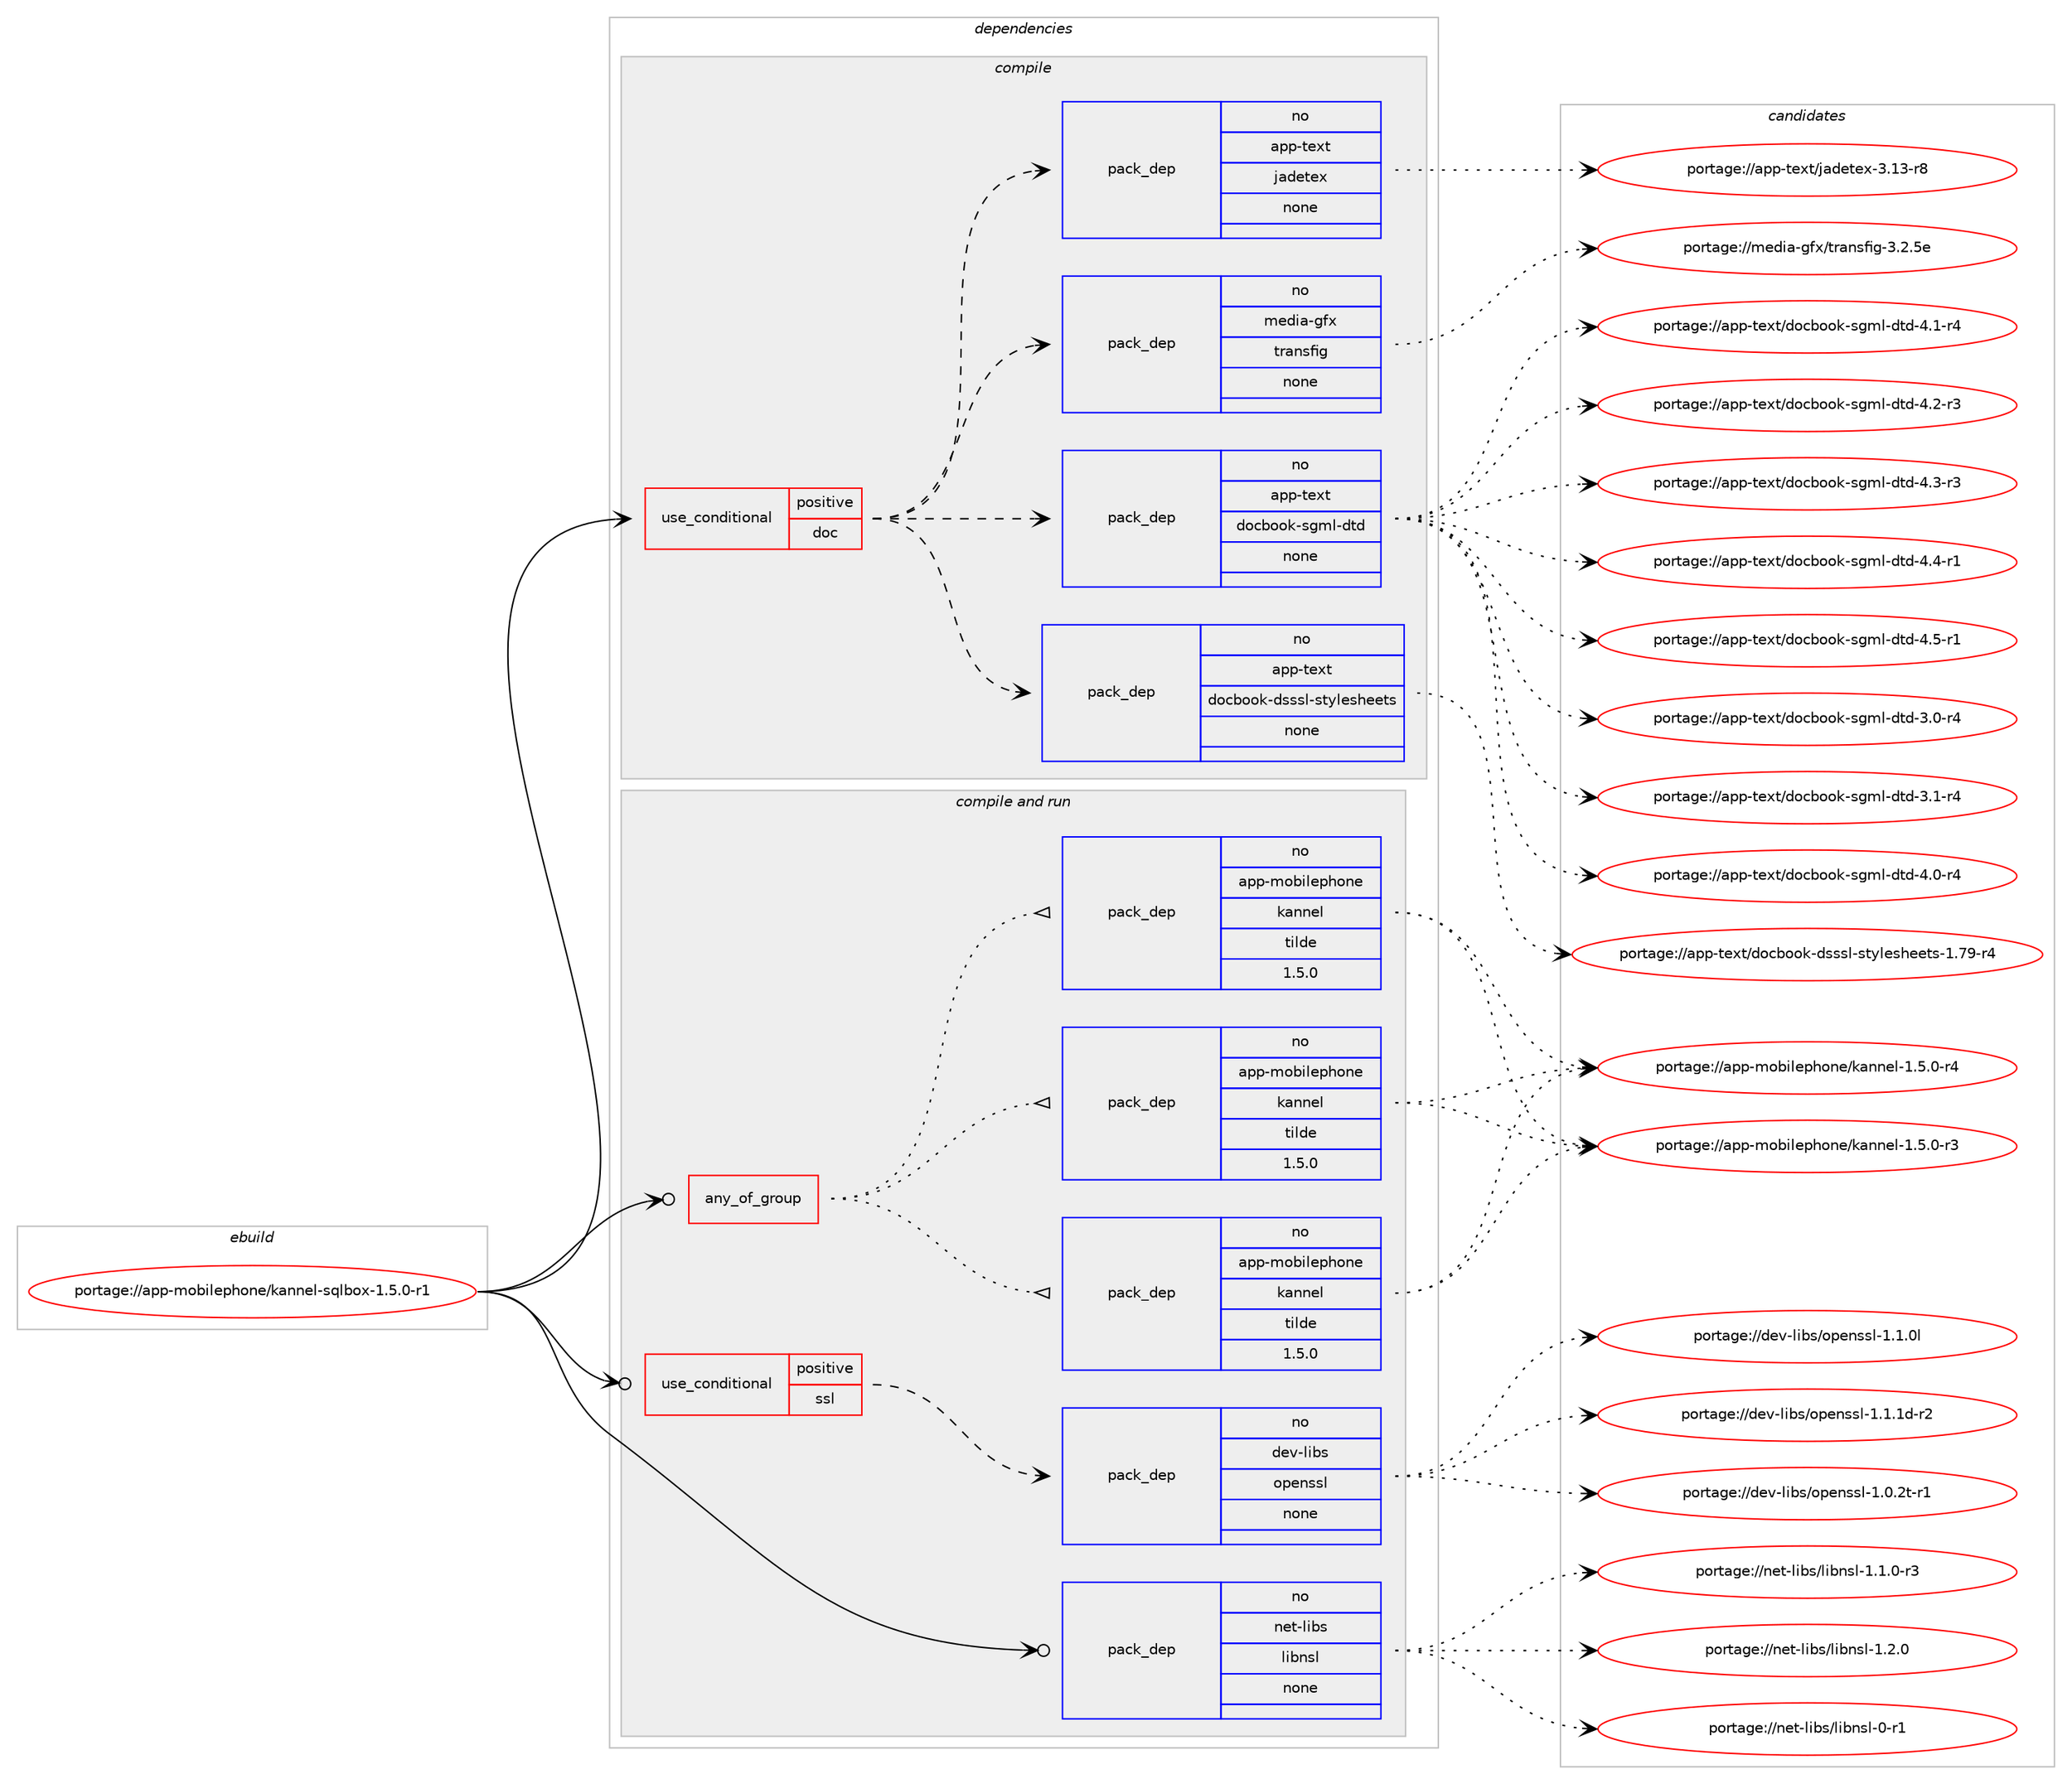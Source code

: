 digraph prolog {

# *************
# Graph options
# *************

newrank=true;
concentrate=true;
compound=true;
graph [rankdir=LR,fontname=Helvetica,fontsize=10,ranksep=1.5];#, ranksep=2.5, nodesep=0.2];
edge  [arrowhead=vee];
node  [fontname=Helvetica,fontsize=10];

# **********
# The ebuild
# **********

subgraph cluster_leftcol {
color=gray;
rank=same;
label=<<i>ebuild</i>>;
id [label="portage://app-mobilephone/kannel-sqlbox-1.5.0-r1", color=red, width=4, href="../app-mobilephone/kannel-sqlbox-1.5.0-r1.svg"];
}

# ****************
# The dependencies
# ****************

subgraph cluster_midcol {
color=gray;
label=<<i>dependencies</i>>;
subgraph cluster_compile {
fillcolor="#eeeeee";
style=filled;
label=<<i>compile</i>>;
subgraph cond9277 {
dependency37058 [label=<<TABLE BORDER="0" CELLBORDER="1" CELLSPACING="0" CELLPADDING="4"><TR><TD ROWSPAN="3" CELLPADDING="10">use_conditional</TD></TR><TR><TD>positive</TD></TR><TR><TD>doc</TD></TR></TABLE>>, shape=none, color=red];
subgraph pack27159 {
dependency37059 [label=<<TABLE BORDER="0" CELLBORDER="1" CELLSPACING="0" CELLPADDING="4" WIDTH="220"><TR><TD ROWSPAN="6" CELLPADDING="30">pack_dep</TD></TR><TR><TD WIDTH="110">no</TD></TR><TR><TD>media-gfx</TD></TR><TR><TD>transfig</TD></TR><TR><TD>none</TD></TR><TR><TD></TD></TR></TABLE>>, shape=none, color=blue];
}
dependency37058:e -> dependency37059:w [weight=20,style="dashed",arrowhead="vee"];
subgraph pack27160 {
dependency37060 [label=<<TABLE BORDER="0" CELLBORDER="1" CELLSPACING="0" CELLPADDING="4" WIDTH="220"><TR><TD ROWSPAN="6" CELLPADDING="30">pack_dep</TD></TR><TR><TD WIDTH="110">no</TD></TR><TR><TD>app-text</TD></TR><TR><TD>jadetex</TD></TR><TR><TD>none</TD></TR><TR><TD></TD></TR></TABLE>>, shape=none, color=blue];
}
dependency37058:e -> dependency37060:w [weight=20,style="dashed",arrowhead="vee"];
subgraph pack27161 {
dependency37061 [label=<<TABLE BORDER="0" CELLBORDER="1" CELLSPACING="0" CELLPADDING="4" WIDTH="220"><TR><TD ROWSPAN="6" CELLPADDING="30">pack_dep</TD></TR><TR><TD WIDTH="110">no</TD></TR><TR><TD>app-text</TD></TR><TR><TD>docbook-dsssl-stylesheets</TD></TR><TR><TD>none</TD></TR><TR><TD></TD></TR></TABLE>>, shape=none, color=blue];
}
dependency37058:e -> dependency37061:w [weight=20,style="dashed",arrowhead="vee"];
subgraph pack27162 {
dependency37062 [label=<<TABLE BORDER="0" CELLBORDER="1" CELLSPACING="0" CELLPADDING="4" WIDTH="220"><TR><TD ROWSPAN="6" CELLPADDING="30">pack_dep</TD></TR><TR><TD WIDTH="110">no</TD></TR><TR><TD>app-text</TD></TR><TR><TD>docbook-sgml-dtd</TD></TR><TR><TD>none</TD></TR><TR><TD></TD></TR></TABLE>>, shape=none, color=blue];
}
dependency37058:e -> dependency37062:w [weight=20,style="dashed",arrowhead="vee"];
}
id:e -> dependency37058:w [weight=20,style="solid",arrowhead="vee"];
}
subgraph cluster_compileandrun {
fillcolor="#eeeeee";
style=filled;
label=<<i>compile and run</i>>;
subgraph any606 {
dependency37063 [label=<<TABLE BORDER="0" CELLBORDER="1" CELLSPACING="0" CELLPADDING="4"><TR><TD CELLPADDING="10">any_of_group</TD></TR></TABLE>>, shape=none, color=red];subgraph pack27163 {
dependency37064 [label=<<TABLE BORDER="0" CELLBORDER="1" CELLSPACING="0" CELLPADDING="4" WIDTH="220"><TR><TD ROWSPAN="6" CELLPADDING="30">pack_dep</TD></TR><TR><TD WIDTH="110">no</TD></TR><TR><TD>app-mobilephone</TD></TR><TR><TD>kannel</TD></TR><TR><TD>tilde</TD></TR><TR><TD>1.5.0</TD></TR></TABLE>>, shape=none, color=blue];
}
dependency37063:e -> dependency37064:w [weight=20,style="dotted",arrowhead="oinv"];
subgraph pack27164 {
dependency37065 [label=<<TABLE BORDER="0" CELLBORDER="1" CELLSPACING="0" CELLPADDING="4" WIDTH="220"><TR><TD ROWSPAN="6" CELLPADDING="30">pack_dep</TD></TR><TR><TD WIDTH="110">no</TD></TR><TR><TD>app-mobilephone</TD></TR><TR><TD>kannel</TD></TR><TR><TD>tilde</TD></TR><TR><TD>1.5.0</TD></TR></TABLE>>, shape=none, color=blue];
}
dependency37063:e -> dependency37065:w [weight=20,style="dotted",arrowhead="oinv"];
subgraph pack27165 {
dependency37066 [label=<<TABLE BORDER="0" CELLBORDER="1" CELLSPACING="0" CELLPADDING="4" WIDTH="220"><TR><TD ROWSPAN="6" CELLPADDING="30">pack_dep</TD></TR><TR><TD WIDTH="110">no</TD></TR><TR><TD>app-mobilephone</TD></TR><TR><TD>kannel</TD></TR><TR><TD>tilde</TD></TR><TR><TD>1.5.0</TD></TR></TABLE>>, shape=none, color=blue];
}
dependency37063:e -> dependency37066:w [weight=20,style="dotted",arrowhead="oinv"];
}
id:e -> dependency37063:w [weight=20,style="solid",arrowhead="odotvee"];
subgraph cond9278 {
dependency37067 [label=<<TABLE BORDER="0" CELLBORDER="1" CELLSPACING="0" CELLPADDING="4"><TR><TD ROWSPAN="3" CELLPADDING="10">use_conditional</TD></TR><TR><TD>positive</TD></TR><TR><TD>ssl</TD></TR></TABLE>>, shape=none, color=red];
subgraph pack27166 {
dependency37068 [label=<<TABLE BORDER="0" CELLBORDER="1" CELLSPACING="0" CELLPADDING="4" WIDTH="220"><TR><TD ROWSPAN="6" CELLPADDING="30">pack_dep</TD></TR><TR><TD WIDTH="110">no</TD></TR><TR><TD>dev-libs</TD></TR><TR><TD>openssl</TD></TR><TR><TD>none</TD></TR><TR><TD></TD></TR></TABLE>>, shape=none, color=blue];
}
dependency37067:e -> dependency37068:w [weight=20,style="dashed",arrowhead="vee"];
}
id:e -> dependency37067:w [weight=20,style="solid",arrowhead="odotvee"];
subgraph pack27167 {
dependency37069 [label=<<TABLE BORDER="0" CELLBORDER="1" CELLSPACING="0" CELLPADDING="4" WIDTH="220"><TR><TD ROWSPAN="6" CELLPADDING="30">pack_dep</TD></TR><TR><TD WIDTH="110">no</TD></TR><TR><TD>net-libs</TD></TR><TR><TD>libnsl</TD></TR><TR><TD>none</TD></TR><TR><TD></TD></TR></TABLE>>, shape=none, color=blue];
}
id:e -> dependency37069:w [weight=20,style="solid",arrowhead="odotvee"];
}
subgraph cluster_run {
fillcolor="#eeeeee";
style=filled;
label=<<i>run</i>>;
}
}

# **************
# The candidates
# **************

subgraph cluster_choices {
rank=same;
color=gray;
label=<<i>candidates</i>>;

subgraph choice27159 {
color=black;
nodesep=1;
choiceportage10910110010597451031021204711611497110115102105103455146504653101 [label="portage://media-gfx/transfig-3.2.5e", color=red, width=4,href="../media-gfx/transfig-3.2.5e.svg"];
dependency37059:e -> choiceportage10910110010597451031021204711611497110115102105103455146504653101:w [style=dotted,weight="100"];
}
subgraph choice27160 {
color=black;
nodesep=1;
choiceportage9711211245116101120116471069710010111610112045514649514511456 [label="portage://app-text/jadetex-3.13-r8", color=red, width=4,href="../app-text/jadetex-3.13-r8.svg"];
dependency37060:e -> choiceportage9711211245116101120116471069710010111610112045514649514511456:w [style=dotted,weight="100"];
}
subgraph choice27161 {
color=black;
nodesep=1;
choiceportage9711211245116101120116471001119998111111107451001151151151084511511612110810111510410110111611545494655574511452 [label="portage://app-text/docbook-dsssl-stylesheets-1.79-r4", color=red, width=4,href="../app-text/docbook-dsssl-stylesheets-1.79-r4.svg"];
dependency37061:e -> choiceportage9711211245116101120116471001119998111111107451001151151151084511511612110810111510410110111611545494655574511452:w [style=dotted,weight="100"];
}
subgraph choice27162 {
color=black;
nodesep=1;
choiceportage97112112451161011201164710011199981111111074511510310910845100116100455146484511452 [label="portage://app-text/docbook-sgml-dtd-3.0-r4", color=red, width=4,href="../app-text/docbook-sgml-dtd-3.0-r4.svg"];
choiceportage97112112451161011201164710011199981111111074511510310910845100116100455146494511452 [label="portage://app-text/docbook-sgml-dtd-3.1-r4", color=red, width=4,href="../app-text/docbook-sgml-dtd-3.1-r4.svg"];
choiceportage97112112451161011201164710011199981111111074511510310910845100116100455246484511452 [label="portage://app-text/docbook-sgml-dtd-4.0-r4", color=red, width=4,href="../app-text/docbook-sgml-dtd-4.0-r4.svg"];
choiceportage97112112451161011201164710011199981111111074511510310910845100116100455246494511452 [label="portage://app-text/docbook-sgml-dtd-4.1-r4", color=red, width=4,href="../app-text/docbook-sgml-dtd-4.1-r4.svg"];
choiceportage97112112451161011201164710011199981111111074511510310910845100116100455246504511451 [label="portage://app-text/docbook-sgml-dtd-4.2-r3", color=red, width=4,href="../app-text/docbook-sgml-dtd-4.2-r3.svg"];
choiceportage97112112451161011201164710011199981111111074511510310910845100116100455246514511451 [label="portage://app-text/docbook-sgml-dtd-4.3-r3", color=red, width=4,href="../app-text/docbook-sgml-dtd-4.3-r3.svg"];
choiceportage97112112451161011201164710011199981111111074511510310910845100116100455246524511449 [label="portage://app-text/docbook-sgml-dtd-4.4-r1", color=red, width=4,href="../app-text/docbook-sgml-dtd-4.4-r1.svg"];
choiceportage97112112451161011201164710011199981111111074511510310910845100116100455246534511449 [label="portage://app-text/docbook-sgml-dtd-4.5-r1", color=red, width=4,href="../app-text/docbook-sgml-dtd-4.5-r1.svg"];
dependency37062:e -> choiceportage97112112451161011201164710011199981111111074511510310910845100116100455146484511452:w [style=dotted,weight="100"];
dependency37062:e -> choiceportage97112112451161011201164710011199981111111074511510310910845100116100455146494511452:w [style=dotted,weight="100"];
dependency37062:e -> choiceportage97112112451161011201164710011199981111111074511510310910845100116100455246484511452:w [style=dotted,weight="100"];
dependency37062:e -> choiceportage97112112451161011201164710011199981111111074511510310910845100116100455246494511452:w [style=dotted,weight="100"];
dependency37062:e -> choiceportage97112112451161011201164710011199981111111074511510310910845100116100455246504511451:w [style=dotted,weight="100"];
dependency37062:e -> choiceportage97112112451161011201164710011199981111111074511510310910845100116100455246514511451:w [style=dotted,weight="100"];
dependency37062:e -> choiceportage97112112451161011201164710011199981111111074511510310910845100116100455246524511449:w [style=dotted,weight="100"];
dependency37062:e -> choiceportage97112112451161011201164710011199981111111074511510310910845100116100455246534511449:w [style=dotted,weight="100"];
}
subgraph choice27163 {
color=black;
nodesep=1;
choiceportage97112112451091119810510810111210411111010147107971101101011084549465346484511451 [label="portage://app-mobilephone/kannel-1.5.0-r3", color=red, width=4,href="../app-mobilephone/kannel-1.5.0-r3.svg"];
choiceportage97112112451091119810510810111210411111010147107971101101011084549465346484511452 [label="portage://app-mobilephone/kannel-1.5.0-r4", color=red, width=4,href="../app-mobilephone/kannel-1.5.0-r4.svg"];
dependency37064:e -> choiceportage97112112451091119810510810111210411111010147107971101101011084549465346484511451:w [style=dotted,weight="100"];
dependency37064:e -> choiceportage97112112451091119810510810111210411111010147107971101101011084549465346484511452:w [style=dotted,weight="100"];
}
subgraph choice27164 {
color=black;
nodesep=1;
choiceportage97112112451091119810510810111210411111010147107971101101011084549465346484511451 [label="portage://app-mobilephone/kannel-1.5.0-r3", color=red, width=4,href="../app-mobilephone/kannel-1.5.0-r3.svg"];
choiceportage97112112451091119810510810111210411111010147107971101101011084549465346484511452 [label="portage://app-mobilephone/kannel-1.5.0-r4", color=red, width=4,href="../app-mobilephone/kannel-1.5.0-r4.svg"];
dependency37065:e -> choiceportage97112112451091119810510810111210411111010147107971101101011084549465346484511451:w [style=dotted,weight="100"];
dependency37065:e -> choiceportage97112112451091119810510810111210411111010147107971101101011084549465346484511452:w [style=dotted,weight="100"];
}
subgraph choice27165 {
color=black;
nodesep=1;
choiceportage97112112451091119810510810111210411111010147107971101101011084549465346484511451 [label="portage://app-mobilephone/kannel-1.5.0-r3", color=red, width=4,href="../app-mobilephone/kannel-1.5.0-r3.svg"];
choiceportage97112112451091119810510810111210411111010147107971101101011084549465346484511452 [label="portage://app-mobilephone/kannel-1.5.0-r4", color=red, width=4,href="../app-mobilephone/kannel-1.5.0-r4.svg"];
dependency37066:e -> choiceportage97112112451091119810510810111210411111010147107971101101011084549465346484511451:w [style=dotted,weight="100"];
dependency37066:e -> choiceportage97112112451091119810510810111210411111010147107971101101011084549465346484511452:w [style=dotted,weight="100"];
}
subgraph choice27166 {
color=black;
nodesep=1;
choiceportage1001011184510810598115471111121011101151151084549464846501164511449 [label="portage://dev-libs/openssl-1.0.2t-r1", color=red, width=4,href="../dev-libs/openssl-1.0.2t-r1.svg"];
choiceportage100101118451081059811547111112101110115115108454946494648108 [label="portage://dev-libs/openssl-1.1.0l", color=red, width=4,href="../dev-libs/openssl-1.1.0l.svg"];
choiceportage1001011184510810598115471111121011101151151084549464946491004511450 [label="portage://dev-libs/openssl-1.1.1d-r2", color=red, width=4,href="../dev-libs/openssl-1.1.1d-r2.svg"];
dependency37068:e -> choiceportage1001011184510810598115471111121011101151151084549464846501164511449:w [style=dotted,weight="100"];
dependency37068:e -> choiceportage100101118451081059811547111112101110115115108454946494648108:w [style=dotted,weight="100"];
dependency37068:e -> choiceportage1001011184510810598115471111121011101151151084549464946491004511450:w [style=dotted,weight="100"];
}
subgraph choice27167 {
color=black;
nodesep=1;
choiceportage1101011164510810598115471081059811011510845484511449 [label="portage://net-libs/libnsl-0-r1", color=red, width=4,href="../net-libs/libnsl-0-r1.svg"];
choiceportage110101116451081059811547108105981101151084549464946484511451 [label="portage://net-libs/libnsl-1.1.0-r3", color=red, width=4,href="../net-libs/libnsl-1.1.0-r3.svg"];
choiceportage11010111645108105981154710810598110115108454946504648 [label="portage://net-libs/libnsl-1.2.0", color=red, width=4,href="../net-libs/libnsl-1.2.0.svg"];
dependency37069:e -> choiceportage1101011164510810598115471081059811011510845484511449:w [style=dotted,weight="100"];
dependency37069:e -> choiceportage110101116451081059811547108105981101151084549464946484511451:w [style=dotted,weight="100"];
dependency37069:e -> choiceportage11010111645108105981154710810598110115108454946504648:w [style=dotted,weight="100"];
}
}

}
